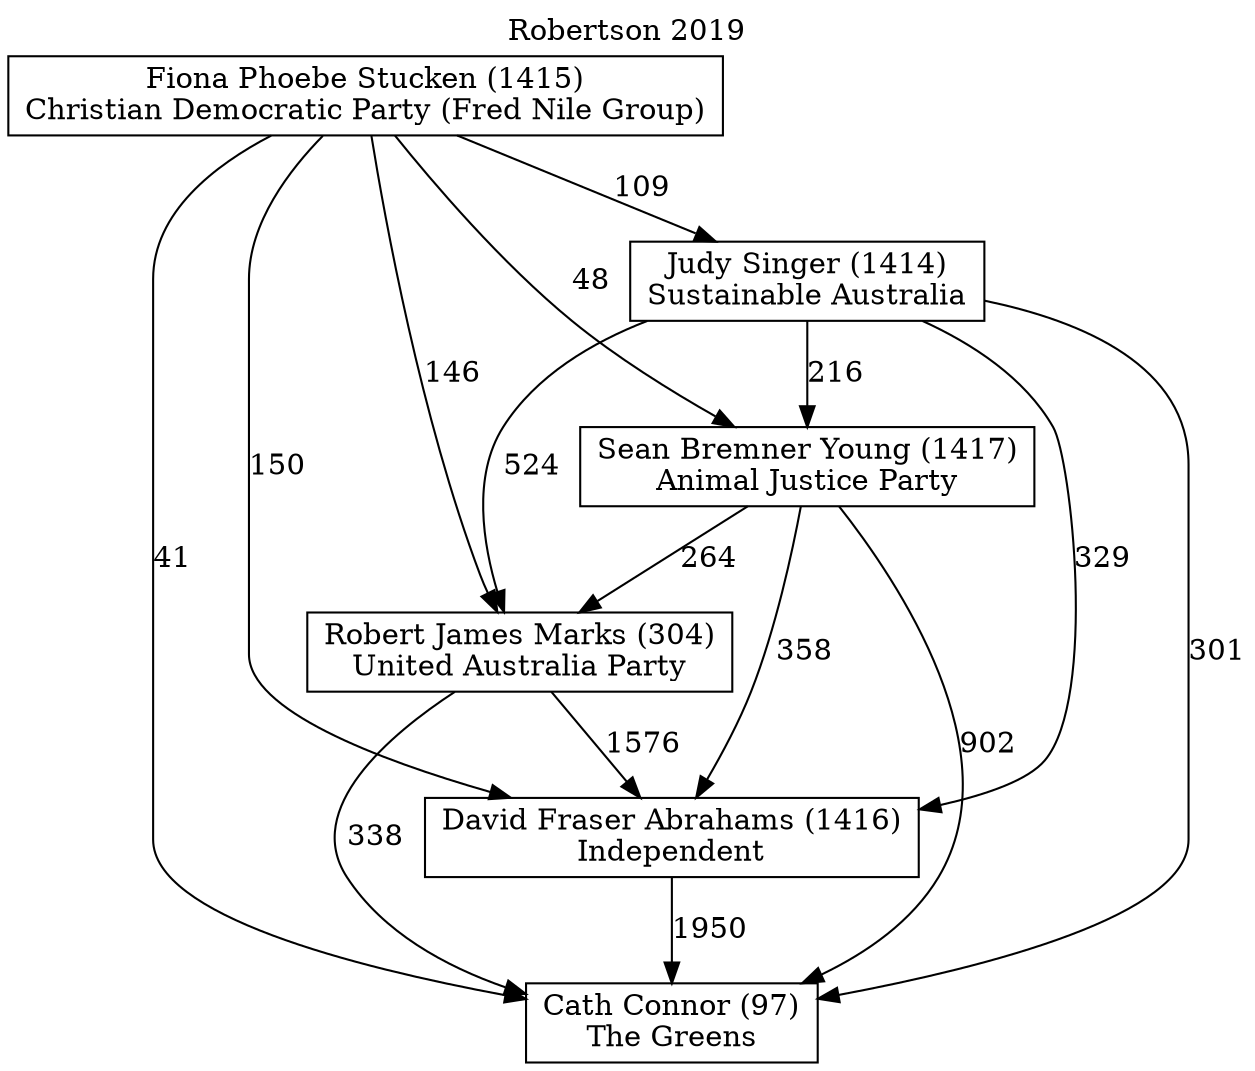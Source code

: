 // House preference flow
digraph "Cath Connor (97)_Robertson_2019" {
	graph [label="Robertson 2019" labelloc=t mclimit=10]
	node [shape=box]
	"Cath Connor (97)" [label="Cath Connor (97)
The Greens"]
	"David Fraser Abrahams (1416)" [label="David Fraser Abrahams (1416)
Independent"]
	"Fiona Phoebe Stucken (1415)" [label="Fiona Phoebe Stucken (1415)
Christian Democratic Party (Fred Nile Group)"]
	"Judy Singer (1414)" [label="Judy Singer (1414)
Sustainable Australia"]
	"Robert James Marks (304)" [label="Robert James Marks (304)
United Australia Party"]
	"Sean Bremner Young (1417)" [label="Sean Bremner Young (1417)
Animal Justice Party"]
	"David Fraser Abrahams (1416)" -> "Cath Connor (97)" [label=1950]
	"Fiona Phoebe Stucken (1415)" -> "Cath Connor (97)" [label=41]
	"Fiona Phoebe Stucken (1415)" -> "David Fraser Abrahams (1416)" [label=150]
	"Fiona Phoebe Stucken (1415)" -> "Judy Singer (1414)" [label=109]
	"Fiona Phoebe Stucken (1415)" -> "Robert James Marks (304)" [label=146]
	"Fiona Phoebe Stucken (1415)" -> "Sean Bremner Young (1417)" [label=48]
	"Judy Singer (1414)" -> "Cath Connor (97)" [label=301]
	"Judy Singer (1414)" -> "David Fraser Abrahams (1416)" [label=329]
	"Judy Singer (1414)" -> "Robert James Marks (304)" [label=524]
	"Judy Singer (1414)" -> "Sean Bremner Young (1417)" [label=216]
	"Robert James Marks (304)" -> "Cath Connor (97)" [label=338]
	"Robert James Marks (304)" -> "David Fraser Abrahams (1416)" [label=1576]
	"Sean Bremner Young (1417)" -> "Cath Connor (97)" [label=902]
	"Sean Bremner Young (1417)" -> "David Fraser Abrahams (1416)" [label=358]
	"Sean Bremner Young (1417)" -> "Robert James Marks (304)" [label=264]
}
